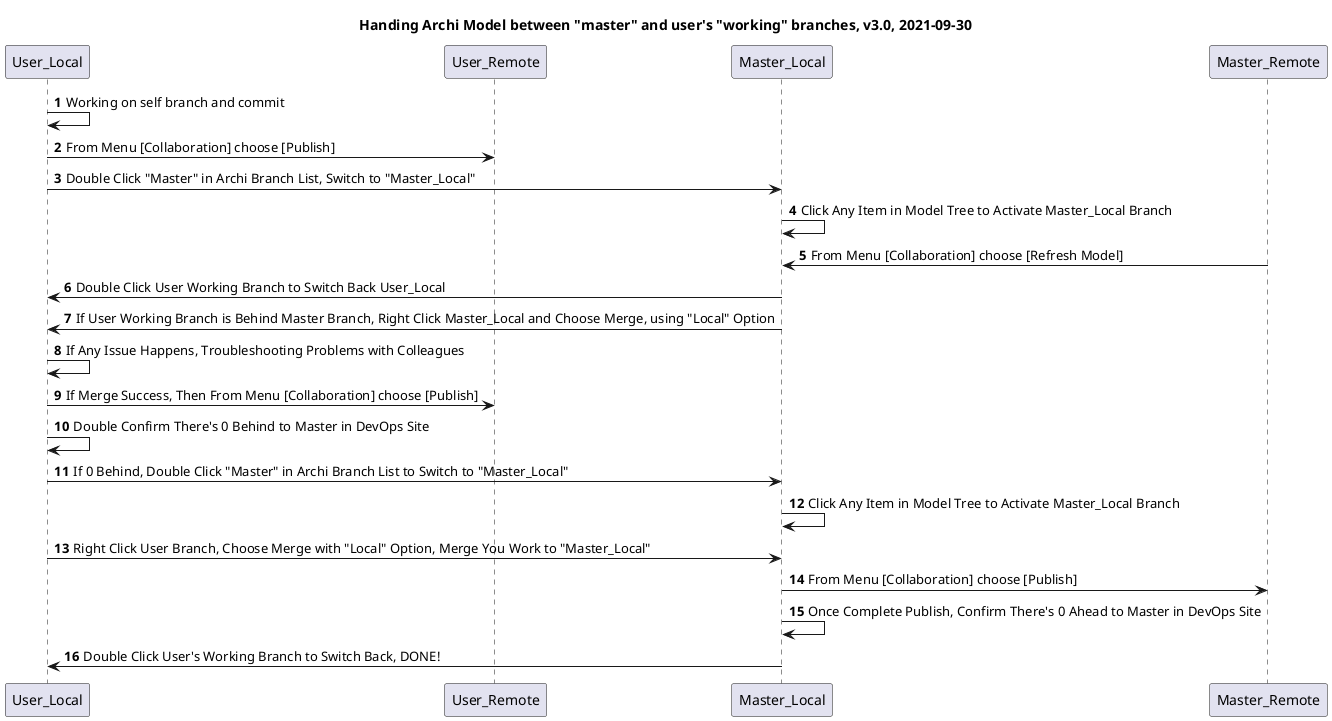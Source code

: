 @startuml
'https://plantuml.com/sequence-diagram

title Handing Archi Model between "master" and user's "working" branches, v3.0, 2021-09-30

autonumber

User_Local -> User_Local: Working on self branch and commit
User_Local -> User_Remote: From Menu [Collaboration] choose [Publish]
User_Local -> Master_Local: Double Click "Master" in Archi Branch List, Switch to "Master_Local"
Master_Local -> Master_Local: Click Any Item in Model Tree to Activate Master_Local Branch
Master_Remote -> Master_Local: From Menu [Collaboration] choose [Refresh Model]
Master_Local -> User_Local: Double Click User Working Branch to Switch Back User_Local
Master_Local -> User_Local: If User Working Branch is Behind Master Branch, Right Click Master_Local and Choose Merge, using "Local" Option
User_Local -> User_Local: If Any Issue Happens, Troubleshooting Problems with Colleagues
User_Local -> User_Remote: If Merge Success, Then From Menu [Collaboration] choose [Publish]
User_Local -> User_Local: Double Confirm There's 0 Behind to Master in DevOps Site
User_Local -> Master_Local: If 0 Behind, Double Click "Master" in Archi Branch List to Switch to "Master_Local"
Master_Local -> Master_Local: Click Any Item in Model Tree to Activate Master_Local Branch
User_Local -> Master_Local: Right Click User Branch, Choose Merge with "Local" Option, Merge You Work to "Master_Local"
Master_Local -> Master_Remote: From Menu [Collaboration] choose [Publish]
Master_Local -> Master_Local: Once Complete Publish, Confirm There's 0 Ahead to Master in DevOps Site
Master_Local -> User_Local: Double Click User's Working Branch to Switch Back, DONE!

@enduml